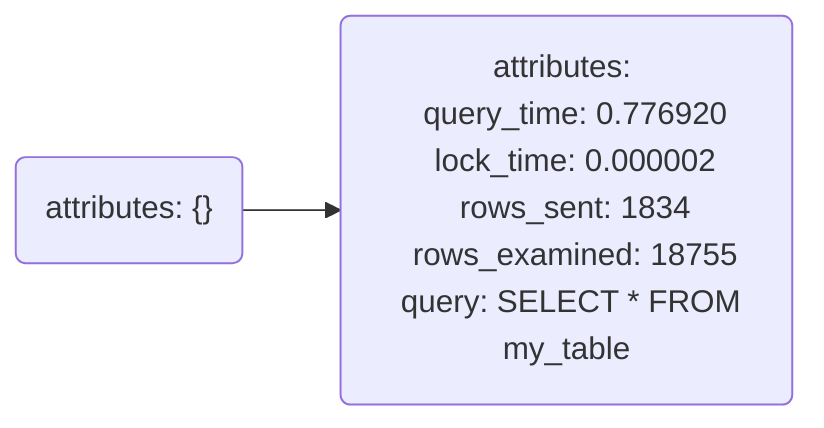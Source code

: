 flowchart LR
    log0("attributes: {}")
    log1(attributes: 
&nbsp;&nbsp;query_time: 0.776920
&nbsp;&nbsp;lock_time: 0.000002
&nbsp;&nbsp;rows_sent: 1834
&nbsp;&nbsp;rows_examined: 18755
&nbsp;&nbsp;query: SELECT * FROM my_table
    )
    log0 --> log1
